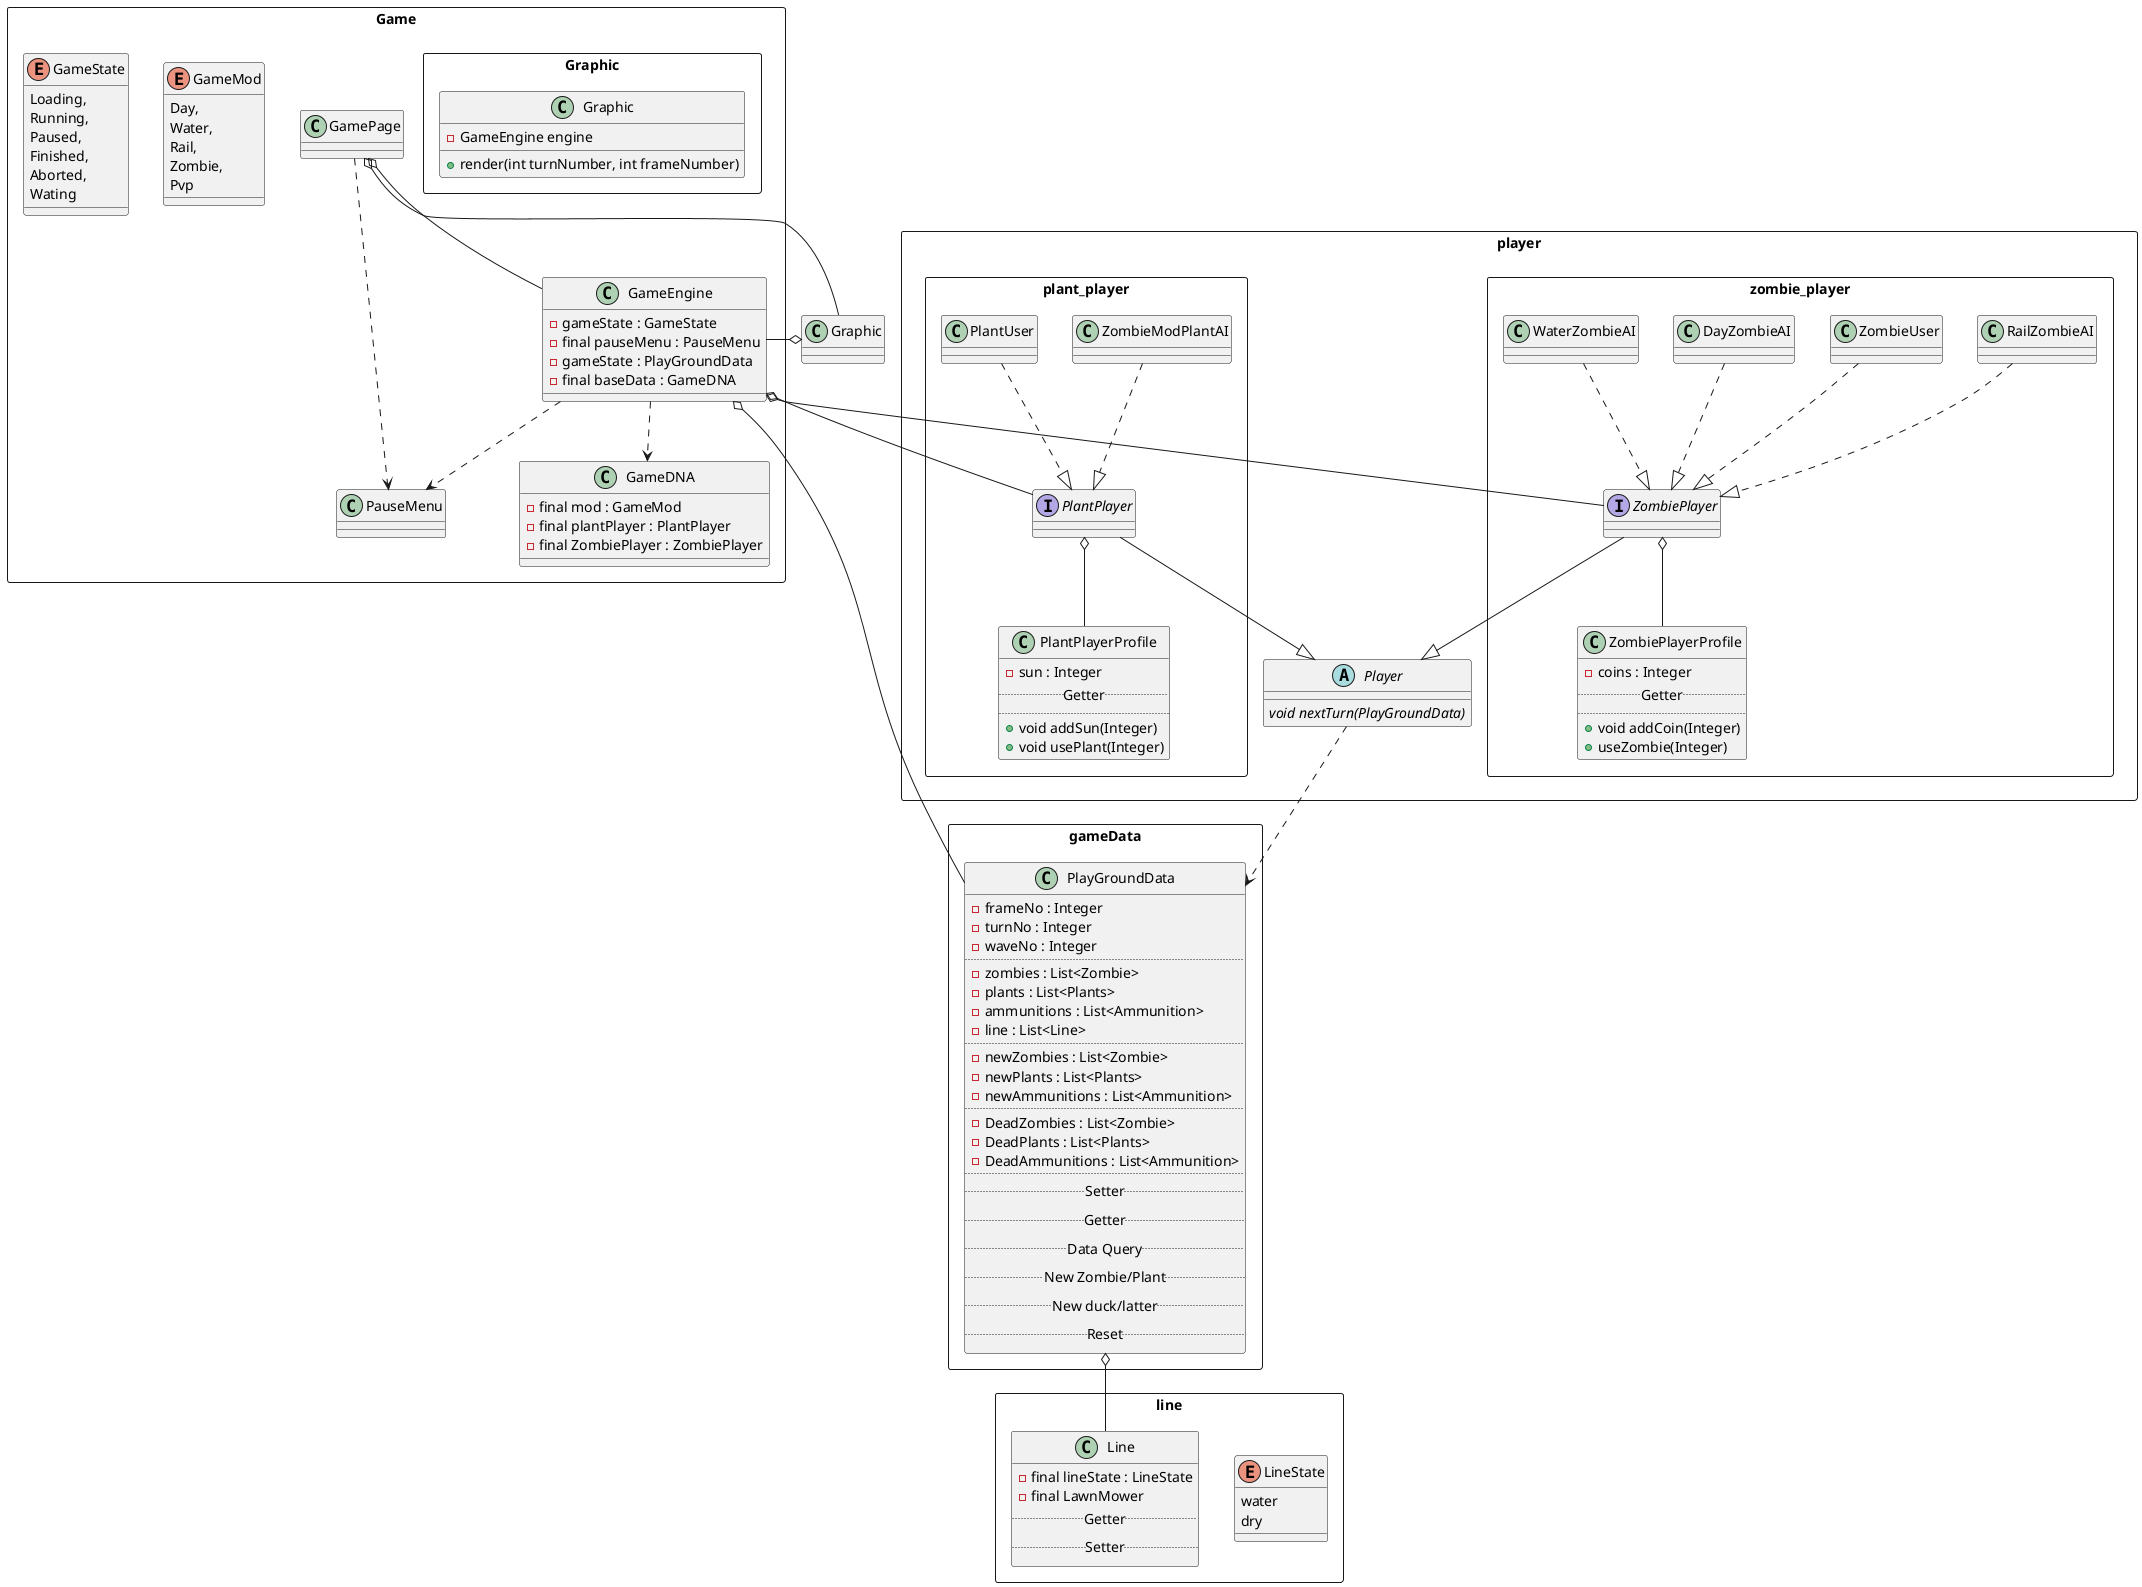 @startuml

package Game <<Rectangle>> {

  class PauseMenu {
  
  }

  class GamePage {
  
  }

  package Graphic <<Rectangle>> {
    class Graphic {
      -GameEngine engine
      +render(int turnNumber, int frameNumber)
    }
  }

  enum GameMod {
    Day,
    Water,
    Rail,
    Zombie,
    Pvp
  }

  enum GameState {
     Loading,
     Running,
     Paused,
     Finished,
     Aborted,
     Wating 
  }

  class GameDNA {
    - final mod : GameMod
    - final plantPlayer : PlantPlayer
    - final ZombiePlayer : ZombiePlayer
  }

  class GameEngine {
    - gameState : GameState
    - final pauseMenu : PauseMenu
    - gameState : PlayGroundData
    - final baseData : GameDNA
  }

}

package gameData <<Rectangle>> {

  class PlayGroundData {
    - frameNo : Integer
    - turnNo : Integer
    - waveNo : Integer
    ..
    - zombies : List<Zombie>
    - plants : List<Plants>
    - ammunitions : List<Ammunition>
    - line : List<Line> 
    ..
    - newZombies : List<Zombie>
    - newPlants : List<Plants>
    - newAmmunitions : List<Ammunition>
    ..
    - DeadZombies : List<Zombie>
    - DeadPlants : List<Plants>
    - DeadAmmunitions : List<Ammunition>
    ..
    ..Setter..
    ..Getter..
    ..Data Query..
    ..New Zombie/Plant..
    ..New duck/latter..
    ..Reset..
  }

}

package line <<Rectangle>> {

  enum LineState {
    water
    dry
  }

  class Line {
      - final lineState : LineState
      - final LawnMower
      ..Getter..
      ..Setter..
  }

}

package player <<Rectangle>> {

  abstract class Player {
    {abstract} void nextTurn(PlayGroundData)
  }

  package zombie_player <<Rectangle>> {

    interface ZombiePlayer {

    }

    class DayZombieAI {

    }

    class WaterZombieAI {

    }

    class RailZombieAI {

    }

    class ZombieUser {

    }

    class ZombiePlayerProfile {
        - coins : Integer
        ..Getter..
        ..
        + void addCoin(Integer)
        + useZombie(Integer)
    }

  }


  package plant_player <<Rectangle>> {
    interface PlantPlayer {

    }

    class ZombieModPlantAI {

    }

    class PlantUser {

    }

    class PlantPlayerProfile {
        - sun : Integer
        ..Getter..
        ..
        + void addSun(Integer)
        + void usePlant(Integer)
    }

  }

}

ZombiePlayer o-- ZombiePlayerProfile
ZombiePlayer --|> Player
DayZombieAI ..|> ZombiePlayer
WaterZombieAI ..|> ZombiePlayer
RailZombieAI ..|> ZombiePlayer
ZombieUser ..|> ZombiePlayer

GameEngine ..> GameDNA
GameEngine o-- PlayGroundData
GameEngine ..> PauseMenu
GameEngine o-- ZombiePlayer
GameEngine o-- PlantPlayer

PlantPlayer o-- PlantPlayerProfile
PlantPlayer --|> Player
ZombieModPlantAI ..|> PlantPlayer
PlantUser ..|> PlantPlayer

PlayGroundData o-- Line

GamePage o-- Graphic
Graphic o-- GameEngine
GamePage ..> PauseMenu


GamePage o-- GameEngine

Player ..> PlayGroundData

@enduml

